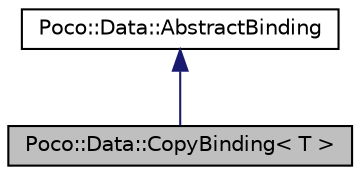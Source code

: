 digraph "Poco::Data::CopyBinding&lt; T &gt;"
{
 // LATEX_PDF_SIZE
  edge [fontname="Helvetica",fontsize="10",labelfontname="Helvetica",labelfontsize="10"];
  node [fontname="Helvetica",fontsize="10",shape=record];
  Node1 [label="Poco::Data::CopyBinding\< T \>",height=0.2,width=0.4,color="black", fillcolor="grey75", style="filled", fontcolor="black",tooltip=" "];
  Node2 -> Node1 [dir="back",color="midnightblue",fontsize="10",style="solid"];
  Node2 [label="Poco::Data::AbstractBinding",height=0.2,width=0.4,color="black", fillcolor="white", style="filled",URL="$classPoco_1_1Data_1_1AbstractBinding.html",tooltip="AbstractBinding connects a value with a placeholder via an AbstractBinder interface."];
}
